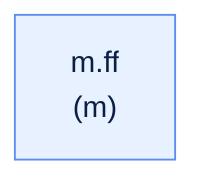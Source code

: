 flowchart TD
  classDef sql fill:#e8f1ff,stroke:#5b8def,color:#0a1f44;
  classDef py  fill:#e9fbf1,stroke:#2bb673,color:#0b2e1f;
  m_ff["m.ff<br/>(m)"]
  class m_ff sql;